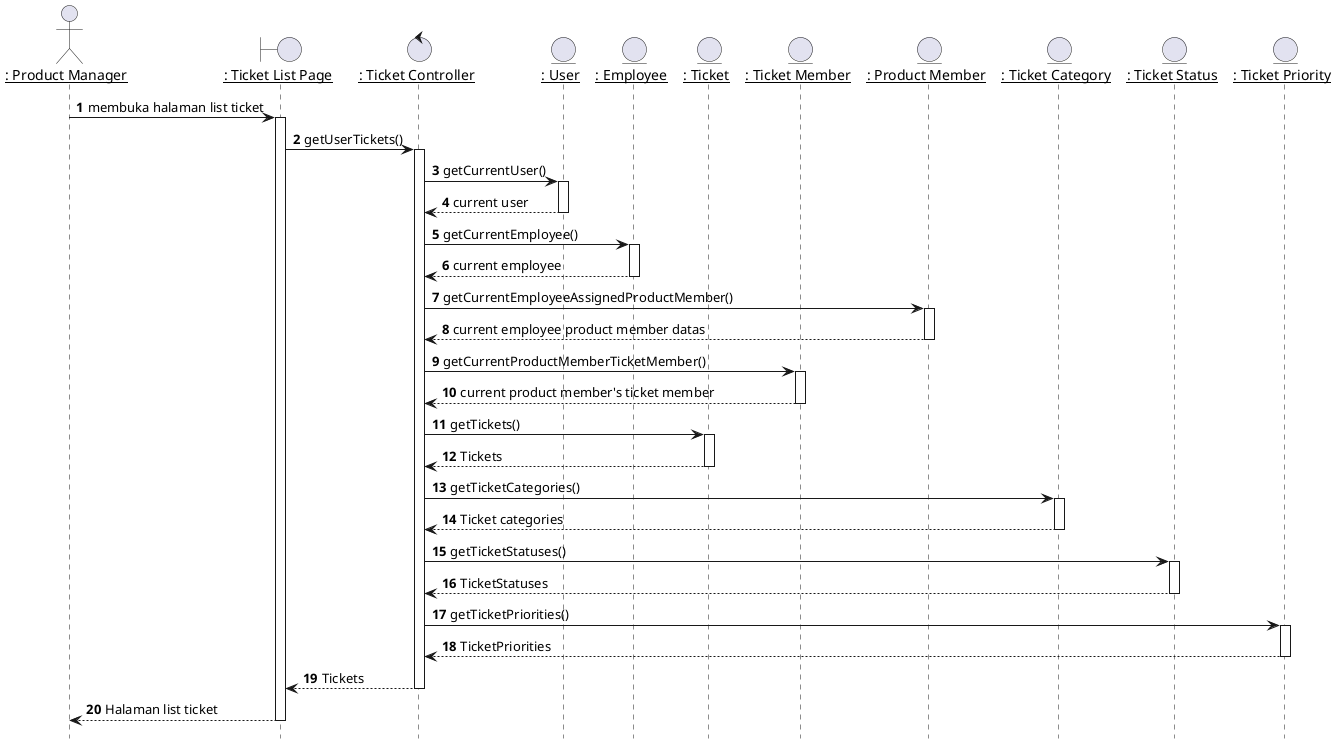 @startuml Melihat List Ticket

hide footbox

' title "Melihat List Ticket"

actor IPM as "__: Product Manager__"
boundary TicketPage as "__: Ticket List Page__"
control TicketController as "__: Ticket Controller__"
entity User as "__: User__"
entity Employee as "__: Employee__"
entity Ticket as "__: Ticket__"
entity TicketMember as "__: Ticket Member__"
entity ProductMember as "__: Product Member__"
' entity ProductMemberRoles as "__: Product Member Roles__"
entity TicketCategories as "__: Ticket Category__"
entity TicketStatuses as "__: Ticket Status__"
entity TicketPriorities as "__: Ticket Priority__"
' entityProductas "__: Products__"
' entity Companies as "__: Companies__"

autonumber 1
IPM -> TicketPage: membuka halaman list ticket
activate TicketPage

TicketPage -> TicketController: getUserTickets()
activate TicketController

TicketController -> User: getCurrentUser()
activate User

User --> TicketController: current user
deactivate User

TicketController -> Employee: getCurrentEmployee()
activate Employee

Employee --> TicketController: current employee
deactivate Employee

TicketController -> ProductMember: getCurrentEmployeeAssignedProductMember()
activate ProductMember

ProductMember --> TicketController: current employee product member datas
deactivate ProductMember

TicketController -> TicketMember: getCurrentProductMemberTicketMember()
activate TicketMember

TicketMember --> TicketController: current product member's ticket member
deactivate TicketMember

TicketController -> Ticket: getTickets()
activate Ticket

Ticket --> TicketController : Tickets
deactivate Ticket

TicketController -> TicketCategories: getTicketCategories()
activate TicketCategories

TicketCategories --> TicketController : Ticket categories
deactivate TicketCategories

TicketController -> TicketStatuses: getTicketStatuses()
activate TicketStatuses

TicketStatuses --> TicketController : TicketStatuses
deactivate TicketStatuses

TicketController -> TicketPriorities: getTicketPriorities()
activate TicketPriorities

TicketPriorities --> TicketController : TicketPriorities
deactivate TicketPriorities

' TicketController -> TicketController : resolveRelation()

TicketController --> TicketPage : Tickets
deactivate TicketController

TicketPage --> IPM : Halaman list ticket
deactivate TicketPage



@enduml
